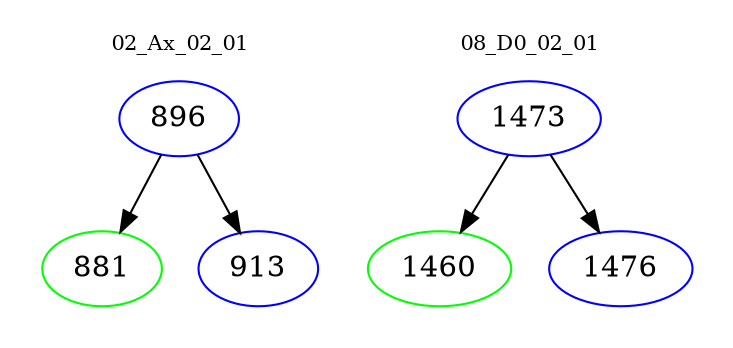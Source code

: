 digraph{
subgraph cluster_0 {
color = white
label = "02_Ax_02_01";
fontsize=10;
T0_896 [label="896", color="blue"]
T0_896 -> T0_881 [color="black"]
T0_881 [label="881", color="green"]
T0_896 -> T0_913 [color="black"]
T0_913 [label="913", color="blue"]
}
subgraph cluster_1 {
color = white
label = "08_D0_02_01";
fontsize=10;
T1_1473 [label="1473", color="blue"]
T1_1473 -> T1_1460 [color="black"]
T1_1460 [label="1460", color="green"]
T1_1473 -> T1_1476 [color="black"]
T1_1476 [label="1476", color="blue"]
}
}
